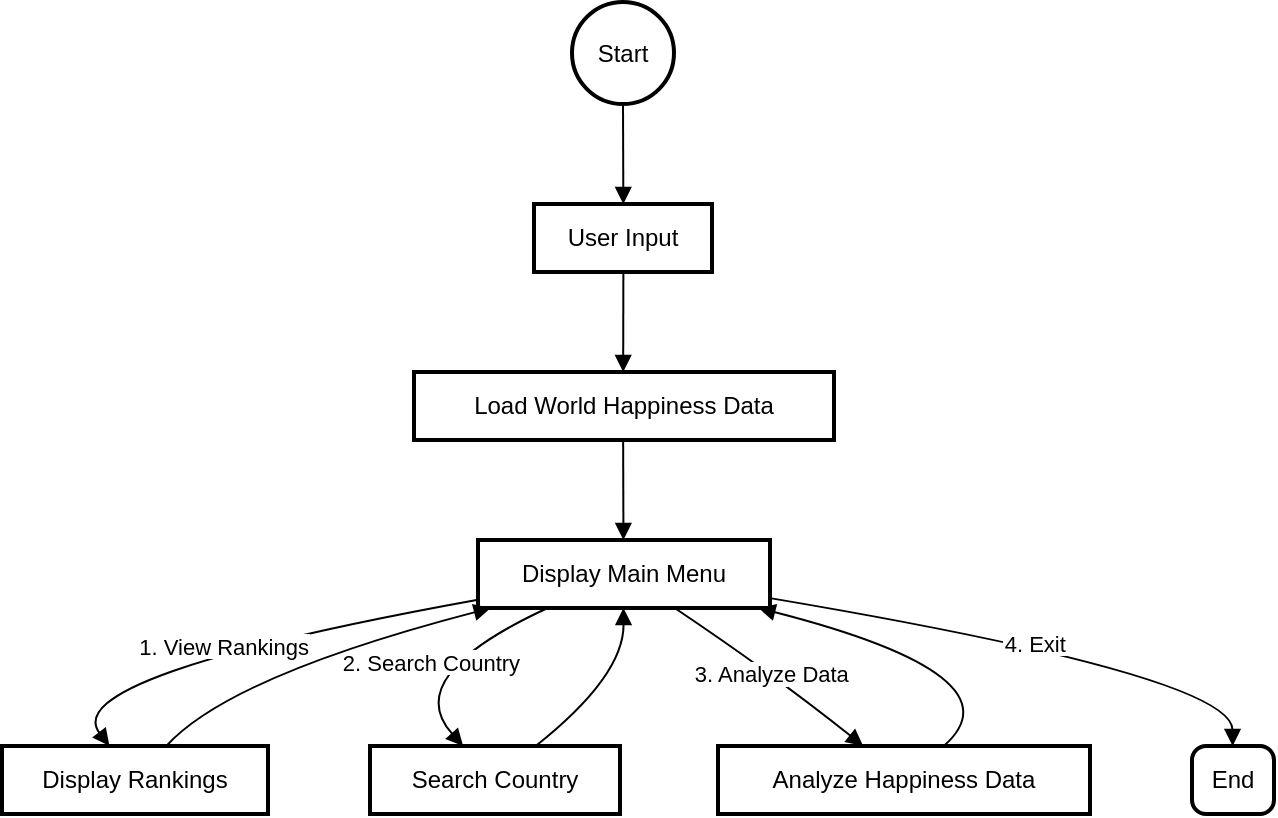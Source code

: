 <mxfile version="24.2.0" type="github">
  <diagram name="Page-1" id="9Rkc1KcWC1_Yd8k8rDE9">
    <mxGraphModel dx="1182" dy="736" grid="1" gridSize="10" guides="1" tooltips="1" connect="1" arrows="1" fold="1" page="1" pageScale="1" pageWidth="850" pageHeight="1100" math="0" shadow="0">
      <root>
        <mxCell id="0" />
        <mxCell id="1" parent="0" />
        <mxCell id="Mqe4sXDif4RJJAsBRSnU-1" value="Start" style="ellipse;aspect=fixed;strokeWidth=2;whiteSpace=wrap;" vertex="1" parent="1">
          <mxGeometry x="305" y="20" width="51" height="51" as="geometry" />
        </mxCell>
        <mxCell id="Mqe4sXDif4RJJAsBRSnU-2" value="User Input" style="whiteSpace=wrap;strokeWidth=2;" vertex="1" parent="1">
          <mxGeometry x="286" y="121" width="89" height="34" as="geometry" />
        </mxCell>
        <mxCell id="Mqe4sXDif4RJJAsBRSnU-3" value="Load World Happiness Data" style="whiteSpace=wrap;strokeWidth=2;" vertex="1" parent="1">
          <mxGeometry x="226" y="205" width="210" height="34" as="geometry" />
        </mxCell>
        <mxCell id="Mqe4sXDif4RJJAsBRSnU-4" value="Display Main Menu" style="whiteSpace=wrap;strokeWidth=2;" vertex="1" parent="1">
          <mxGeometry x="258" y="289" width="146" height="34" as="geometry" />
        </mxCell>
        <mxCell id="Mqe4sXDif4RJJAsBRSnU-5" value="Display Rankings" style="whiteSpace=wrap;strokeWidth=2;" vertex="1" parent="1">
          <mxGeometry x="20" y="392" width="133" height="34" as="geometry" />
        </mxCell>
        <mxCell id="Mqe4sXDif4RJJAsBRSnU-6" value="Search Country" style="whiteSpace=wrap;strokeWidth=2;" vertex="1" parent="1">
          <mxGeometry x="204" y="392" width="125" height="34" as="geometry" />
        </mxCell>
        <mxCell id="Mqe4sXDif4RJJAsBRSnU-7" value="Analyze Happiness Data" style="whiteSpace=wrap;strokeWidth=2;" vertex="1" parent="1">
          <mxGeometry x="378" y="392" width="186" height="34" as="geometry" />
        </mxCell>
        <mxCell id="Mqe4sXDif4RJJAsBRSnU-8" value="End" style="rounded=1;absoluteArcSize=1;arcSize=14;whiteSpace=wrap;strokeWidth=2;" vertex="1" parent="1">
          <mxGeometry x="615" y="392" width="41" height="34" as="geometry" />
        </mxCell>
        <mxCell id="Mqe4sXDif4RJJAsBRSnU-9" value="" style="curved=1;startArrow=none;endArrow=block;exitX=0.503;exitY=0.993;entryX=0.502;entryY=-0.01;rounded=0;" edge="1" parent="1" source="Mqe4sXDif4RJJAsBRSnU-1" target="Mqe4sXDif4RJJAsBRSnU-2">
          <mxGeometry relative="1" as="geometry">
            <Array as="points" />
          </mxGeometry>
        </mxCell>
        <mxCell id="Mqe4sXDif4RJJAsBRSnU-10" value="" style="curved=1;startArrow=none;endArrow=block;exitX=0.502;exitY=0.99;entryX=0.498;entryY=-0.01;rounded=0;" edge="1" parent="1" source="Mqe4sXDif4RJJAsBRSnU-2" target="Mqe4sXDif4RJJAsBRSnU-3">
          <mxGeometry relative="1" as="geometry">
            <Array as="points" />
          </mxGeometry>
        </mxCell>
        <mxCell id="Mqe4sXDif4RJJAsBRSnU-11" value="" style="curved=1;startArrow=none;endArrow=block;exitX=0.498;exitY=0.99;entryX=0.498;entryY=-0.01;rounded=0;" edge="1" parent="1" source="Mqe4sXDif4RJJAsBRSnU-3" target="Mqe4sXDif4RJJAsBRSnU-4">
          <mxGeometry relative="1" as="geometry">
            <Array as="points" />
          </mxGeometry>
        </mxCell>
        <mxCell id="Mqe4sXDif4RJJAsBRSnU-12" value="1. View Rankings" style="curved=1;startArrow=none;endArrow=block;exitX=-0.003;exitY=0.88;entryX=0.402;entryY=-0.01;rounded=0;" edge="1" parent="1" source="Mqe4sXDif4RJJAsBRSnU-4" target="Mqe4sXDif4RJJAsBRSnU-5">
          <mxGeometry relative="1" as="geometry">
            <Array as="points">
              <mxPoint x="47" y="357" />
            </Array>
          </mxGeometry>
        </mxCell>
        <mxCell id="Mqe4sXDif4RJJAsBRSnU-13" value="2. Search Country" style="curved=1;startArrow=none;endArrow=block;exitX=0.244;exitY=0.99;entryX=0.37;entryY=-0.01;rounded=0;" edge="1" parent="1" source="Mqe4sXDif4RJJAsBRSnU-4" target="Mqe4sXDif4RJJAsBRSnU-6">
          <mxGeometry relative="1" as="geometry">
            <Array as="points">
              <mxPoint x="219" y="357" />
            </Array>
          </mxGeometry>
        </mxCell>
        <mxCell id="Mqe4sXDif4RJJAsBRSnU-14" value="3. Analyze Data" style="curved=1;startArrow=none;endArrow=block;exitX=0.67;exitY=0.99;entryX=0.388;entryY=-0.01;rounded=0;" edge="1" parent="1" source="Mqe4sXDif4RJJAsBRSnU-4" target="Mqe4sXDif4RJJAsBRSnU-7">
          <mxGeometry relative="1" as="geometry">
            <Array as="points">
              <mxPoint x="407" y="357" />
            </Array>
          </mxGeometry>
        </mxCell>
        <mxCell id="Mqe4sXDif4RJJAsBRSnU-15" value="4. Exit" style="curved=1;startArrow=none;endArrow=block;exitX=0.999;exitY=0.854;entryX=0.496;entryY=-0.01;rounded=0;" edge="1" parent="1" source="Mqe4sXDif4RJJAsBRSnU-4" target="Mqe4sXDif4RJJAsBRSnU-8">
          <mxGeometry relative="1" as="geometry">
            <Array as="points">
              <mxPoint x="635" y="357" />
            </Array>
          </mxGeometry>
        </mxCell>
        <mxCell id="Mqe4sXDif4RJJAsBRSnU-16" value="" style="curved=1;startArrow=none;endArrow=block;exitX=0.62;exitY=-0.01;entryX=0.053;entryY=0.99;rounded=0;" edge="1" parent="1" source="Mqe4sXDif4RJJAsBRSnU-5" target="Mqe4sXDif4RJJAsBRSnU-4">
          <mxGeometry relative="1" as="geometry">
            <Array as="points">
              <mxPoint x="134" y="357" />
            </Array>
          </mxGeometry>
        </mxCell>
        <mxCell id="Mqe4sXDif4RJJAsBRSnU-17" value="" style="curved=1;startArrow=none;endArrow=block;exitX=0.666;exitY=-0.01;entryX=0.498;entryY=0.99;rounded=0;" edge="1" parent="1" source="Mqe4sXDif4RJJAsBRSnU-6" target="Mqe4sXDif4RJJAsBRSnU-4">
          <mxGeometry relative="1" as="geometry">
            <Array as="points">
              <mxPoint x="331" y="357" />
            </Array>
          </mxGeometry>
        </mxCell>
        <mxCell id="Mqe4sXDif4RJJAsBRSnU-18" value="" style="curved=1;startArrow=none;endArrow=block;exitX=0.609;exitY=-0.01;entryX=0.951;entryY=0.99;rounded=0;" edge="1" parent="1" source="Mqe4sXDif4RJJAsBRSnU-7" target="Mqe4sXDif4RJJAsBRSnU-4">
          <mxGeometry relative="1" as="geometry">
            <Array as="points">
              <mxPoint x="531" y="357" />
            </Array>
          </mxGeometry>
        </mxCell>
      </root>
    </mxGraphModel>
  </diagram>
</mxfile>

